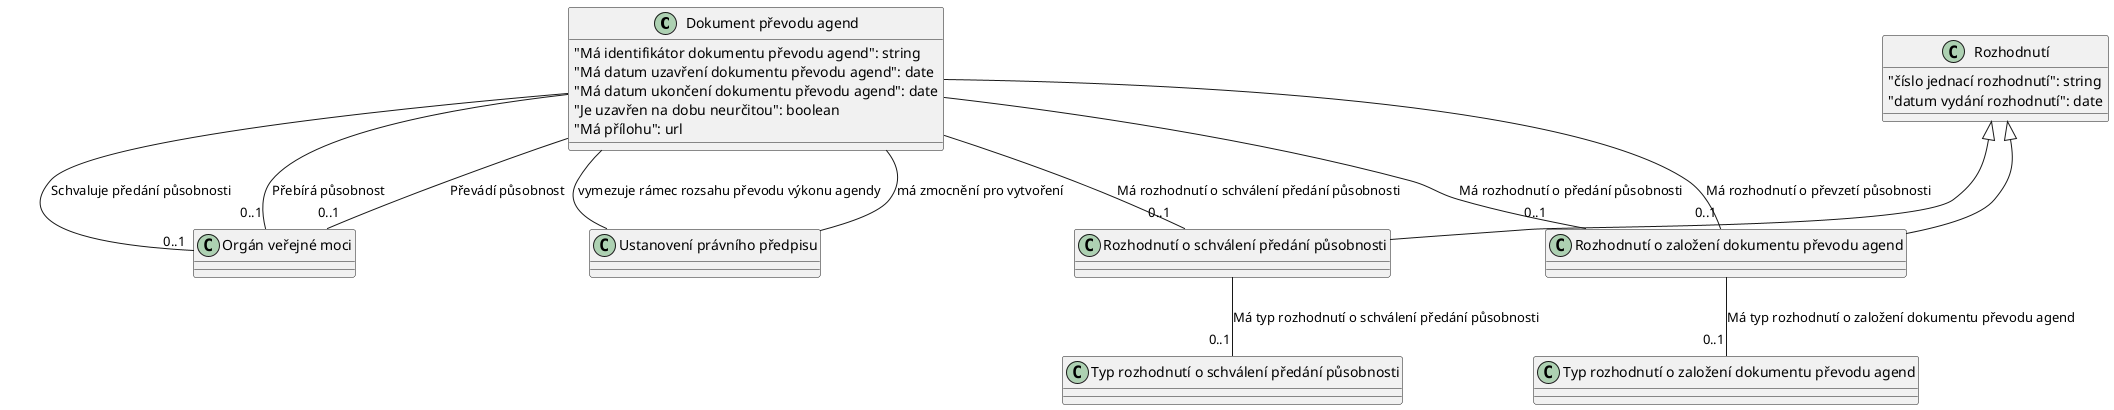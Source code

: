 @startuml
set namespaceSeparator none
class "Dokument převodu agend" {
  "Má identifikátor dokumentu převodu agend": string
  "Má datum uzavření dokumentu převodu agend": date
  "Má datum ukončení dokumentu převodu agend": date
  "Je uzavřen na dobu neurčitou": boolean
  "Má přílohu": url
}

class "Rozhodnutí o založení dokumentu převodu agend" {
}

class "Rozhodnutí" {
  "číslo jednací rozhodnutí": string
  "datum vydání rozhodnutí": date
}

class "Rozhodnutí o schválení předání působnosti" {
}

class "Orgán veřejné moci" {
}

class "Typ rozhodnutí o založení dokumentu převodu agend" {
}

class "Typ rozhodnutí o schválení předání působnosti" {
}

class "Ustanovení právního předpisu" {
}

"Rozhodnutí" <|-- "Rozhodnutí o založení dokumentu převodu agend"
"Rozhodnutí" <|-- "Rozhodnutí o schválení předání působnosti"
"Dokument převodu agend" -- "0..1" "Rozhodnutí o založení dokumentu převodu agend" :  "Má rozhodnutí o předání působnosti"
"Dokument převodu agend" -- "0..1" "Rozhodnutí o založení dokumentu převodu agend" :  "Má rozhodnutí o převzetí působnosti"
"Dokument převodu agend" -- "0..1" "Rozhodnutí o schválení předání působnosti" :  "Má rozhodnutí o schválení předání působnosti"
"Dokument převodu agend" -- "0..1" "Orgán veřejné moci" :  "Schvaluje předání působnosti"
"Dokument převodu agend" -- "0..1" "Orgán veřejné moci" :  "Přebírá působnost"
"Dokument převodu agend" -- "0..1" "Orgán veřejné moci" :  "Převádí působnost"
"Dokument převodu agend" -- "Ustanovení právního předpisu" :  "má zmocnění pro vytvoření"
"Dokument převodu agend" -- "Ustanovení právního předpisu" :  "vymezuje rámec rozsahu převodu výkonu agendy"
"Rozhodnutí o založení dokumentu převodu agend" -- "0..1" "Typ rozhodnutí o založení dokumentu převodu agend" :  "Má typ rozhodnutí o založení dokumentu převodu agend"
"Rozhodnutí o schválení předání působnosti" -- "0..1" "Typ rozhodnutí o schválení předání působnosti" :  "Má typ rozhodnutí o schválení předání působnosti"
@enduml

